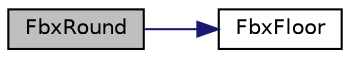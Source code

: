 digraph "FbxRound"
{
  edge [fontname="Helvetica",fontsize="10",labelfontname="Helvetica",labelfontsize="10"];
  node [fontname="Helvetica",fontsize="10",shape=record];
  rankdir="LR";
  Node189 [label="FbxRound",height=0.2,width=0.4,color="black", fillcolor="grey75", style="filled", fontcolor="black"];
  Node189 -> Node190 [color="midnightblue",fontsize="10",style="solid"];
  Node190 [label="FbxFloor",height=0.2,width=0.4,color="black", fillcolor="white", style="filled",URL="$fbxmath_8h.html#a54a44bb35bacdca9ccff79d6eb05d43b"];
}
